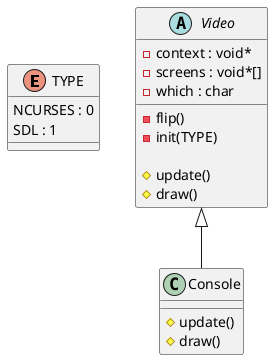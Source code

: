 @startuml
enum TYPE {
    NCURSES : 0
    SDL : 1
}

abstract class Video {
    -context : void*
    -screens : void*[]
    -which : char

    -flip()
    -init(TYPE)

    #update()
    #draw()
}

class Console {
    #update()
    #draw()
}

Video<|--Console
@enduml